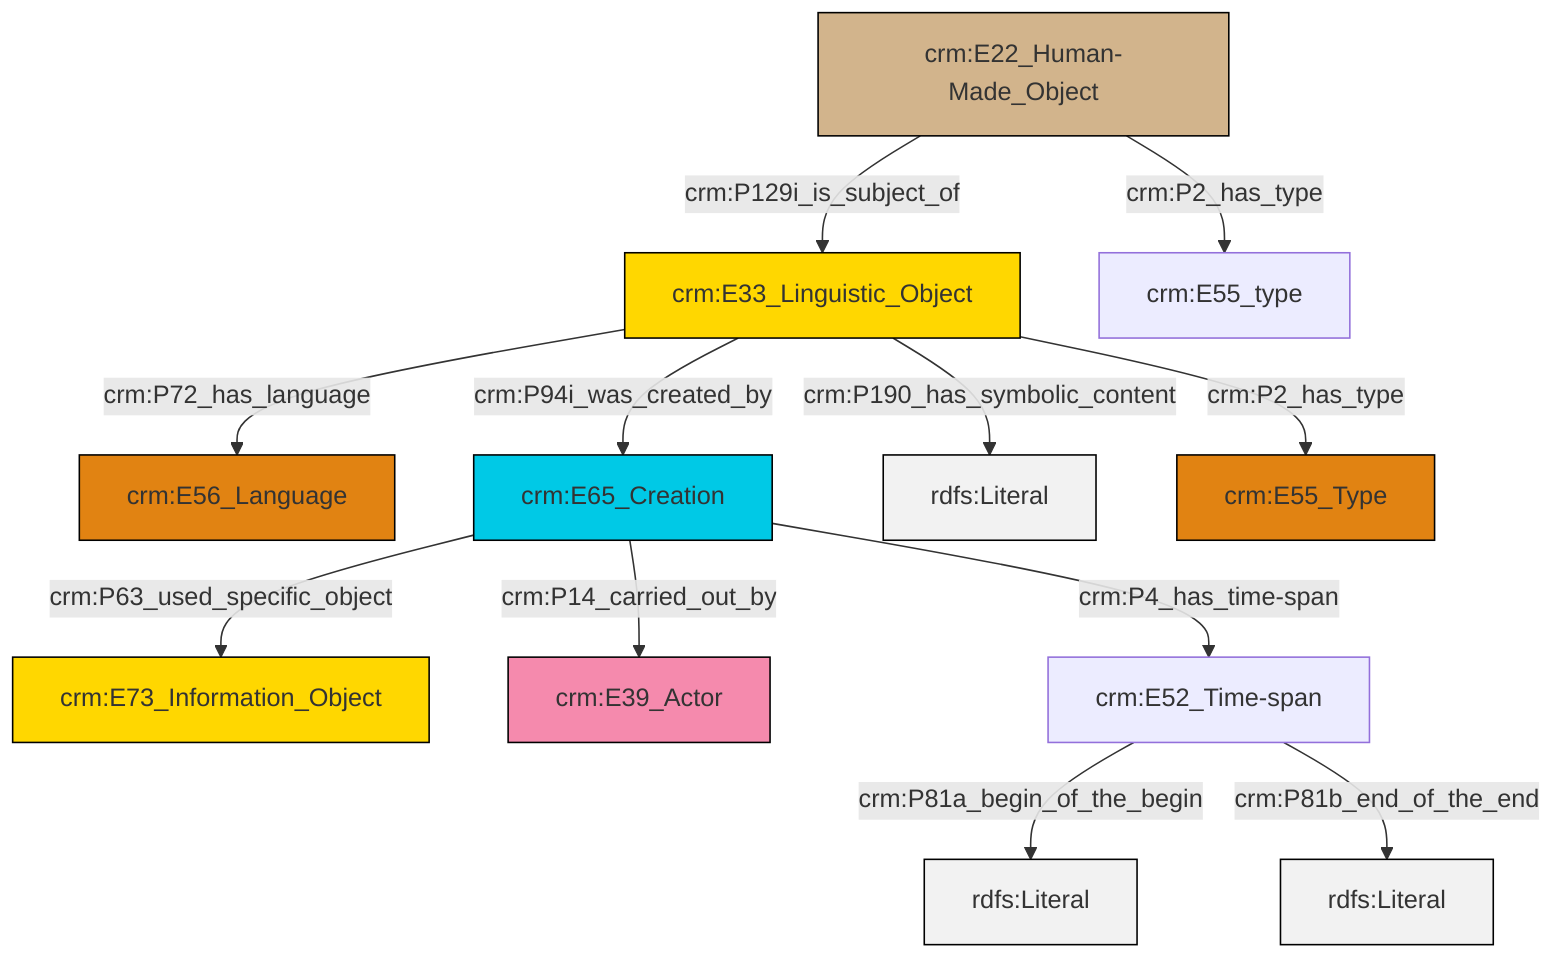 graph TD
classDef Literal fill:#f2f2f2,stroke:#000000;
classDef CRM_Entity fill:#FFFFFF,stroke:#000000;
classDef Temporal_Entity fill:#00C9E6, stroke:#000000;
classDef Type fill:#E18312, stroke:#000000;
classDef Time-Span fill:#2C9C91, stroke:#000000;
classDef Appellation fill:#FFEB7F, stroke:#000000;
classDef Place fill:#008836, stroke:#000000;
classDef Persistent_Item fill:#B266B2, stroke:#000000;
classDef Conceptual_Object fill:#FFD700, stroke:#000000;
classDef Physical_Thing fill:#D2B48C, stroke:#000000;
classDef Actor fill:#f58aad, stroke:#000000;
classDef PC_Classes fill:#4ce600, stroke:#000000;
classDef Multi fill:#cccccc,stroke:#000000;

2["crm:E65_Creation"]:::Temporal_Entity -->|crm:P63_used_specific_object| 6["crm:E73_Information_Object"]:::Conceptual_Object
4["crm:E33_Linguistic_Object"]:::Conceptual_Object -->|crm:P190_has_symbolic_content| 7[rdfs:Literal]:::Literal
2["crm:E65_Creation"]:::Temporal_Entity -->|crm:P14_carried_out_by| 8["crm:E39_Actor"]:::Actor
4["crm:E33_Linguistic_Object"]:::Conceptual_Object -->|crm:P94i_was_created_by| 2["crm:E65_Creation"]:::Temporal_Entity
2["crm:E65_Creation"]:::Temporal_Entity -->|crm:P4_has_time-span| 10["crm:E52_Time-span"]:::Default
4["crm:E33_Linguistic_Object"]:::Conceptual_Object -->|crm:P72_has_language| 0["crm:E56_Language"]:::Type
4["crm:E33_Linguistic_Object"]:::Conceptual_Object -->|crm:P2_has_type| 15["crm:E55_Type"]:::Type
12["crm:E22_Human-Made_Object"]:::Physical_Thing -->|crm:P2_has_type| 16["crm:E55_type"]:::Default
10["crm:E52_Time-span"]:::Default -->|crm:P81a_begin_of_the_begin| 17[rdfs:Literal]:::Literal
10["crm:E52_Time-span"]:::Default -->|crm:P81b_end_of_the_end| 18[rdfs:Literal]:::Literal
12["crm:E22_Human-Made_Object"]:::Physical_Thing -->|crm:P129i_is_subject_of| 4["crm:E33_Linguistic_Object"]:::Conceptual_Object